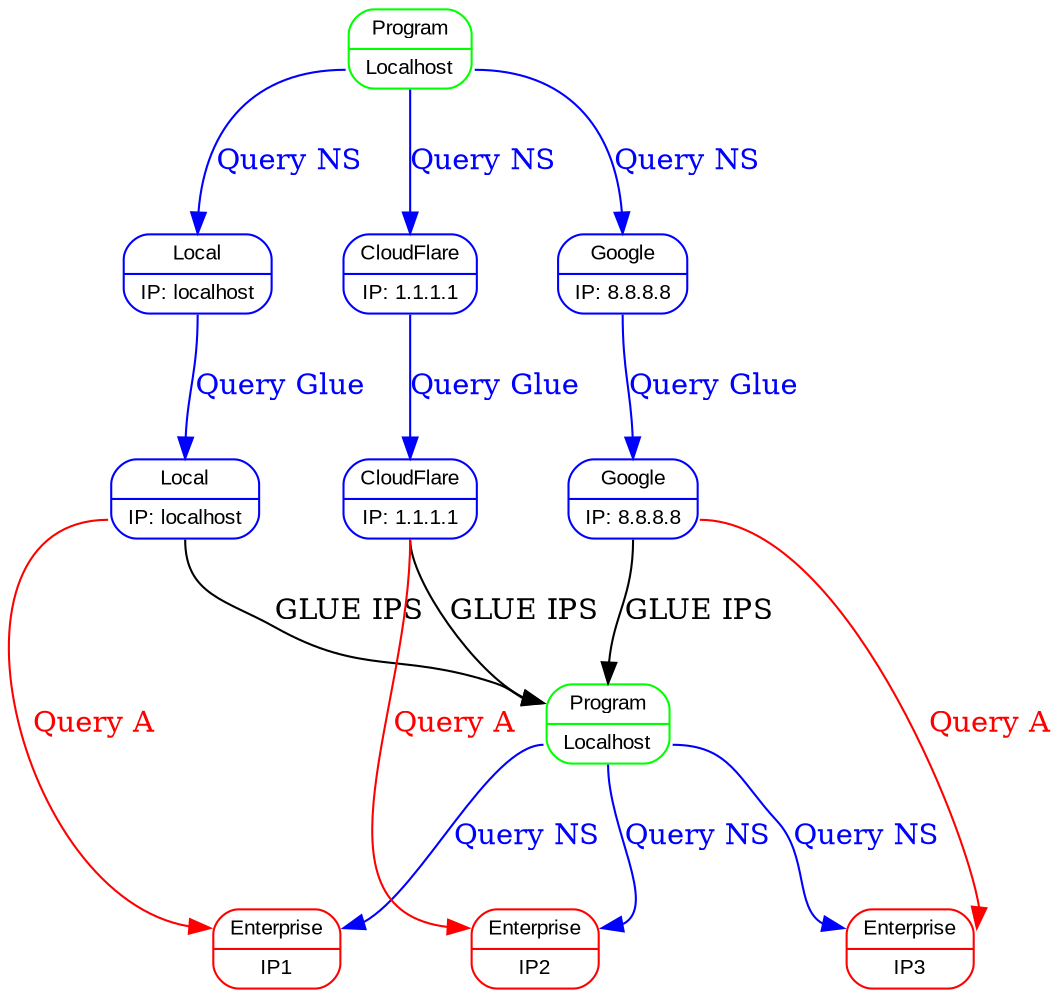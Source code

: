 digraph structs {
    ranksep=0.75; 
    #rankdir=LR; 
    
    node[shape=Mrecord,fontname=Arial,fontsize=10]


    DNSTracer [label="{<f0>Program|<f1>Localhost}", color=Green];
    DNSTracer2 [label="{<f0>Program|<f1>Localhost}", color=Green];

    node1 [label="{<f0>Enterprise|<f1>IP1}", color=Red];
    node2 [label="{<f0>Enterprise|<f1>IP2}", color=Red];
    node3 [label="{<f0>Enterprise|<f1>IP3}", color=Red];

    LocalResolver [label="{<f0>Local|<f1>IP: localhost}", color=Blue];
    CloudflareResolver [label="{<f0>CloudFlare|<f1>IP: 1.1.1.1}", color=Blue];
    GoogleResolver [label="{<f0>Google|<f1>IP: 8.8.8.8}", color=Blue];

    LocalResolver2 [label="{<f0>Local|<f1>IP: localhost}", color=Blue];
    CloudflareResolver2 [label="{<f0>CloudFlare|<f1>IP: 1.1.1.1}", color=Blue];
    GoogleResolver2 [label="{<f0>Google|<f1>IP: 8.8.8.8}", color=Blue];

    DNSTracer:f1 -> LocalResolver:f0 [label="Query NS", fontcolor=blue, color=blue]
    DNSTracer:f1 -> CloudflareResolver:f0 [label="Query NS", fontcolor=blue, color=blue]
    DNSTracer:f1 -> GoogleResolver:f0 [label="Query NS", fontcolor=blue, color=blue]

    
    LocalResolver:f1 -> LocalResolver2:f0 [label="Query Glue", fontcolor=blue, color=blue]
    CloudflareResolver:f1 -> CloudflareResolver2:f0 [label="Query Glue", fontcolor=blue, color=blue]
    GoogleResolver:f1 -> GoogleResolver2:f0 [label="Query Glue", fontcolor=blue, color=blue]
    
    LocalResolver2:f1 -> DNSTracer2:f0 [label="GLUE IPS", fontcolor=black, color=black]
    CloudflareResolver2:f1 -> DNSTracer2:f0 [label="GLUE IPS", fontcolor=black, color=black]
    GoogleResolver2:f1 -> DNSTracer2:f0 [label="GLUE IPS", fontcolor=black, color=black]
    
    LocalResolver2:f1 -> node1:f0 [label="Query A", fontcolor=red, color=red]
    CloudflareResolver2:f1 -> node2:f0 [label="Query A", fontcolor=red, color=red]
    GoogleResolver2:f1 -> node3:f0 [label="Query A", fontcolor=red, color=red]

    DNSTracer2:f1 -> node1:f0 [label="Query NS", fontcolor=blue, color=blue]
    DNSTracer2:f1 -> node2:f0 [label="Query NS", fontcolor=blue, color=blue]
    DNSTracer2:f1 -> node3:f0 [label="Query NS", fontcolor=blue, color=blue]

}
